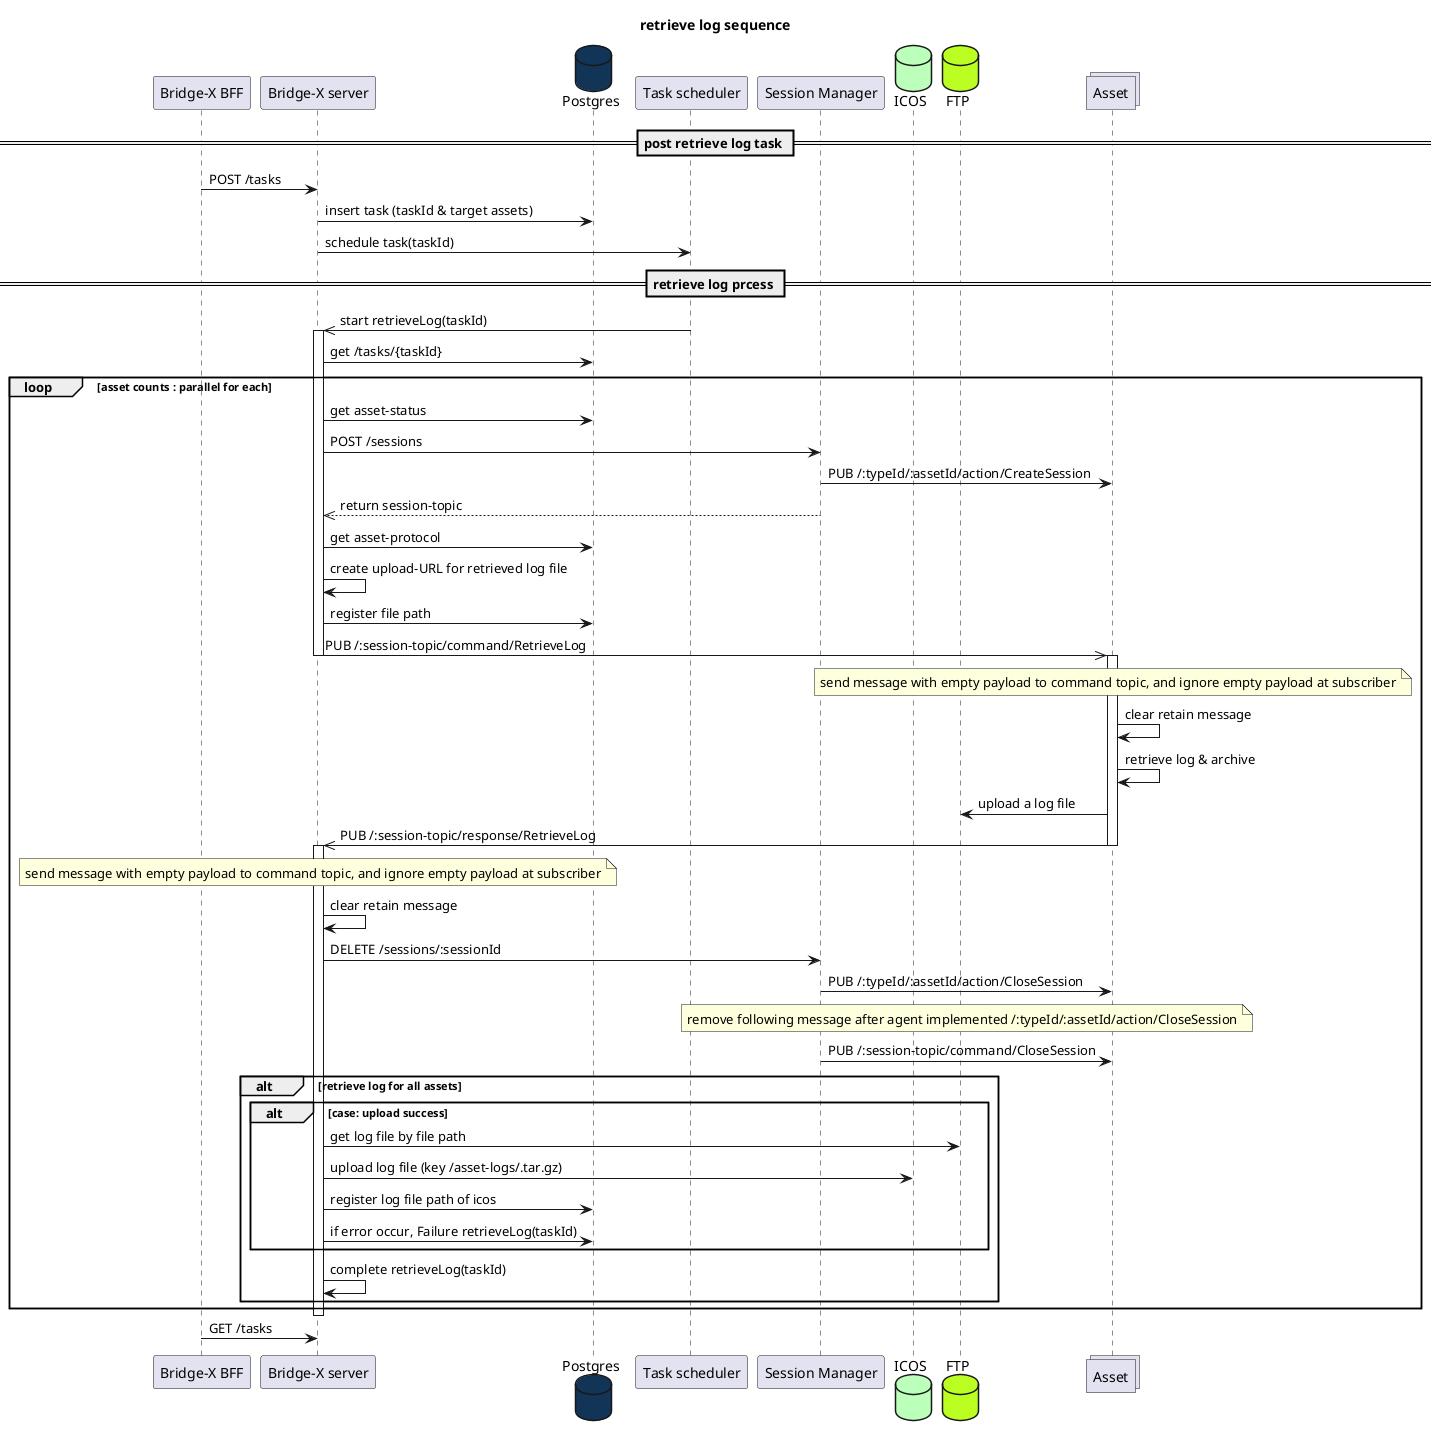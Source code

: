 @startuml retrieve-log.sequence.plantuml



title: retrieve log sequence

participant "Bridge-X BFF" as bff
participant "Bridge-X server" as bxs
database Postgres as pg #123456
participant "Task scheduler" as sch
participant "Session Manager" as sm
database ICOS as icos #bbFFbb
database FTP as ftp #bbFF22
collections Asset as asset

== post retrieve log task ==

bff -> bxs : POST /tasks
bxs -> pg  : insert task (taskId & target assets)
bxs -> sch : schedule task(taskId)

== retrieve log prcess ==

bxs <<- sch : start retrieveLog(taskId)
activate bxs
bxs -> pg : get /tasks/{taskId}

loop asset counts : parallel for each
  bxs -> pg : get asset-status
  bxs -> sm : POST /sessions
  sm -> asset : PUB /:typeId/:assetId/action/CreateSession
  bxs <<-- sm : return session-topic

  bxs -> pg : get asset-protocol
  bxs -> bxs : create upload-URL for retrieved log file

  bxs -> pg : register file path
  bxs ->> asset : PUB /:session-topic/command/RetrieveLog
  deactivate bxs
  activate asset

  note over asset
    send message with empty payload to command topic, and ignore empty payload at subscriber
  end note
  asset -> asset : clear retain message
  asset -> asset : retrieve log & archive
  ftp <- asset : upload a log file
  bxs <<- asset : PUB /:session-topic/response/RetrieveLog
  deactivate asset

  activate bxs
  note over bxs
    send message with empty payload to command topic, and ignore empty payload at subscriber
  end note
  bxs -> bxs : clear retain message
  bxs -> sm : DELETE /sessions/:sessionId
  sm -> asset : PUB /:typeId/:assetId/action/CloseSession


  note over sm, asset
    remove following message after agent implemented /:typeId/:assetId/action/CloseSession
  end note
  sm -> asset : PUB /:session-topic/command/CloseSession

  alt retrieve log for all assets
  alt case: upload success
    bxs -> ftp : get log file by file path
    bxs -> icos : upload log file (key /asset-logs/~.tar.gz)
    bxs -> pg : register log file path of icos
    bxs -> pg : if error occur, Failure retrieveLog(taskId)
  end

    bxs -> bxs : complete retrieveLog(taskId)
  end
end

deactivate bxs

bff -> bxs : GET /tasks

@enduml
